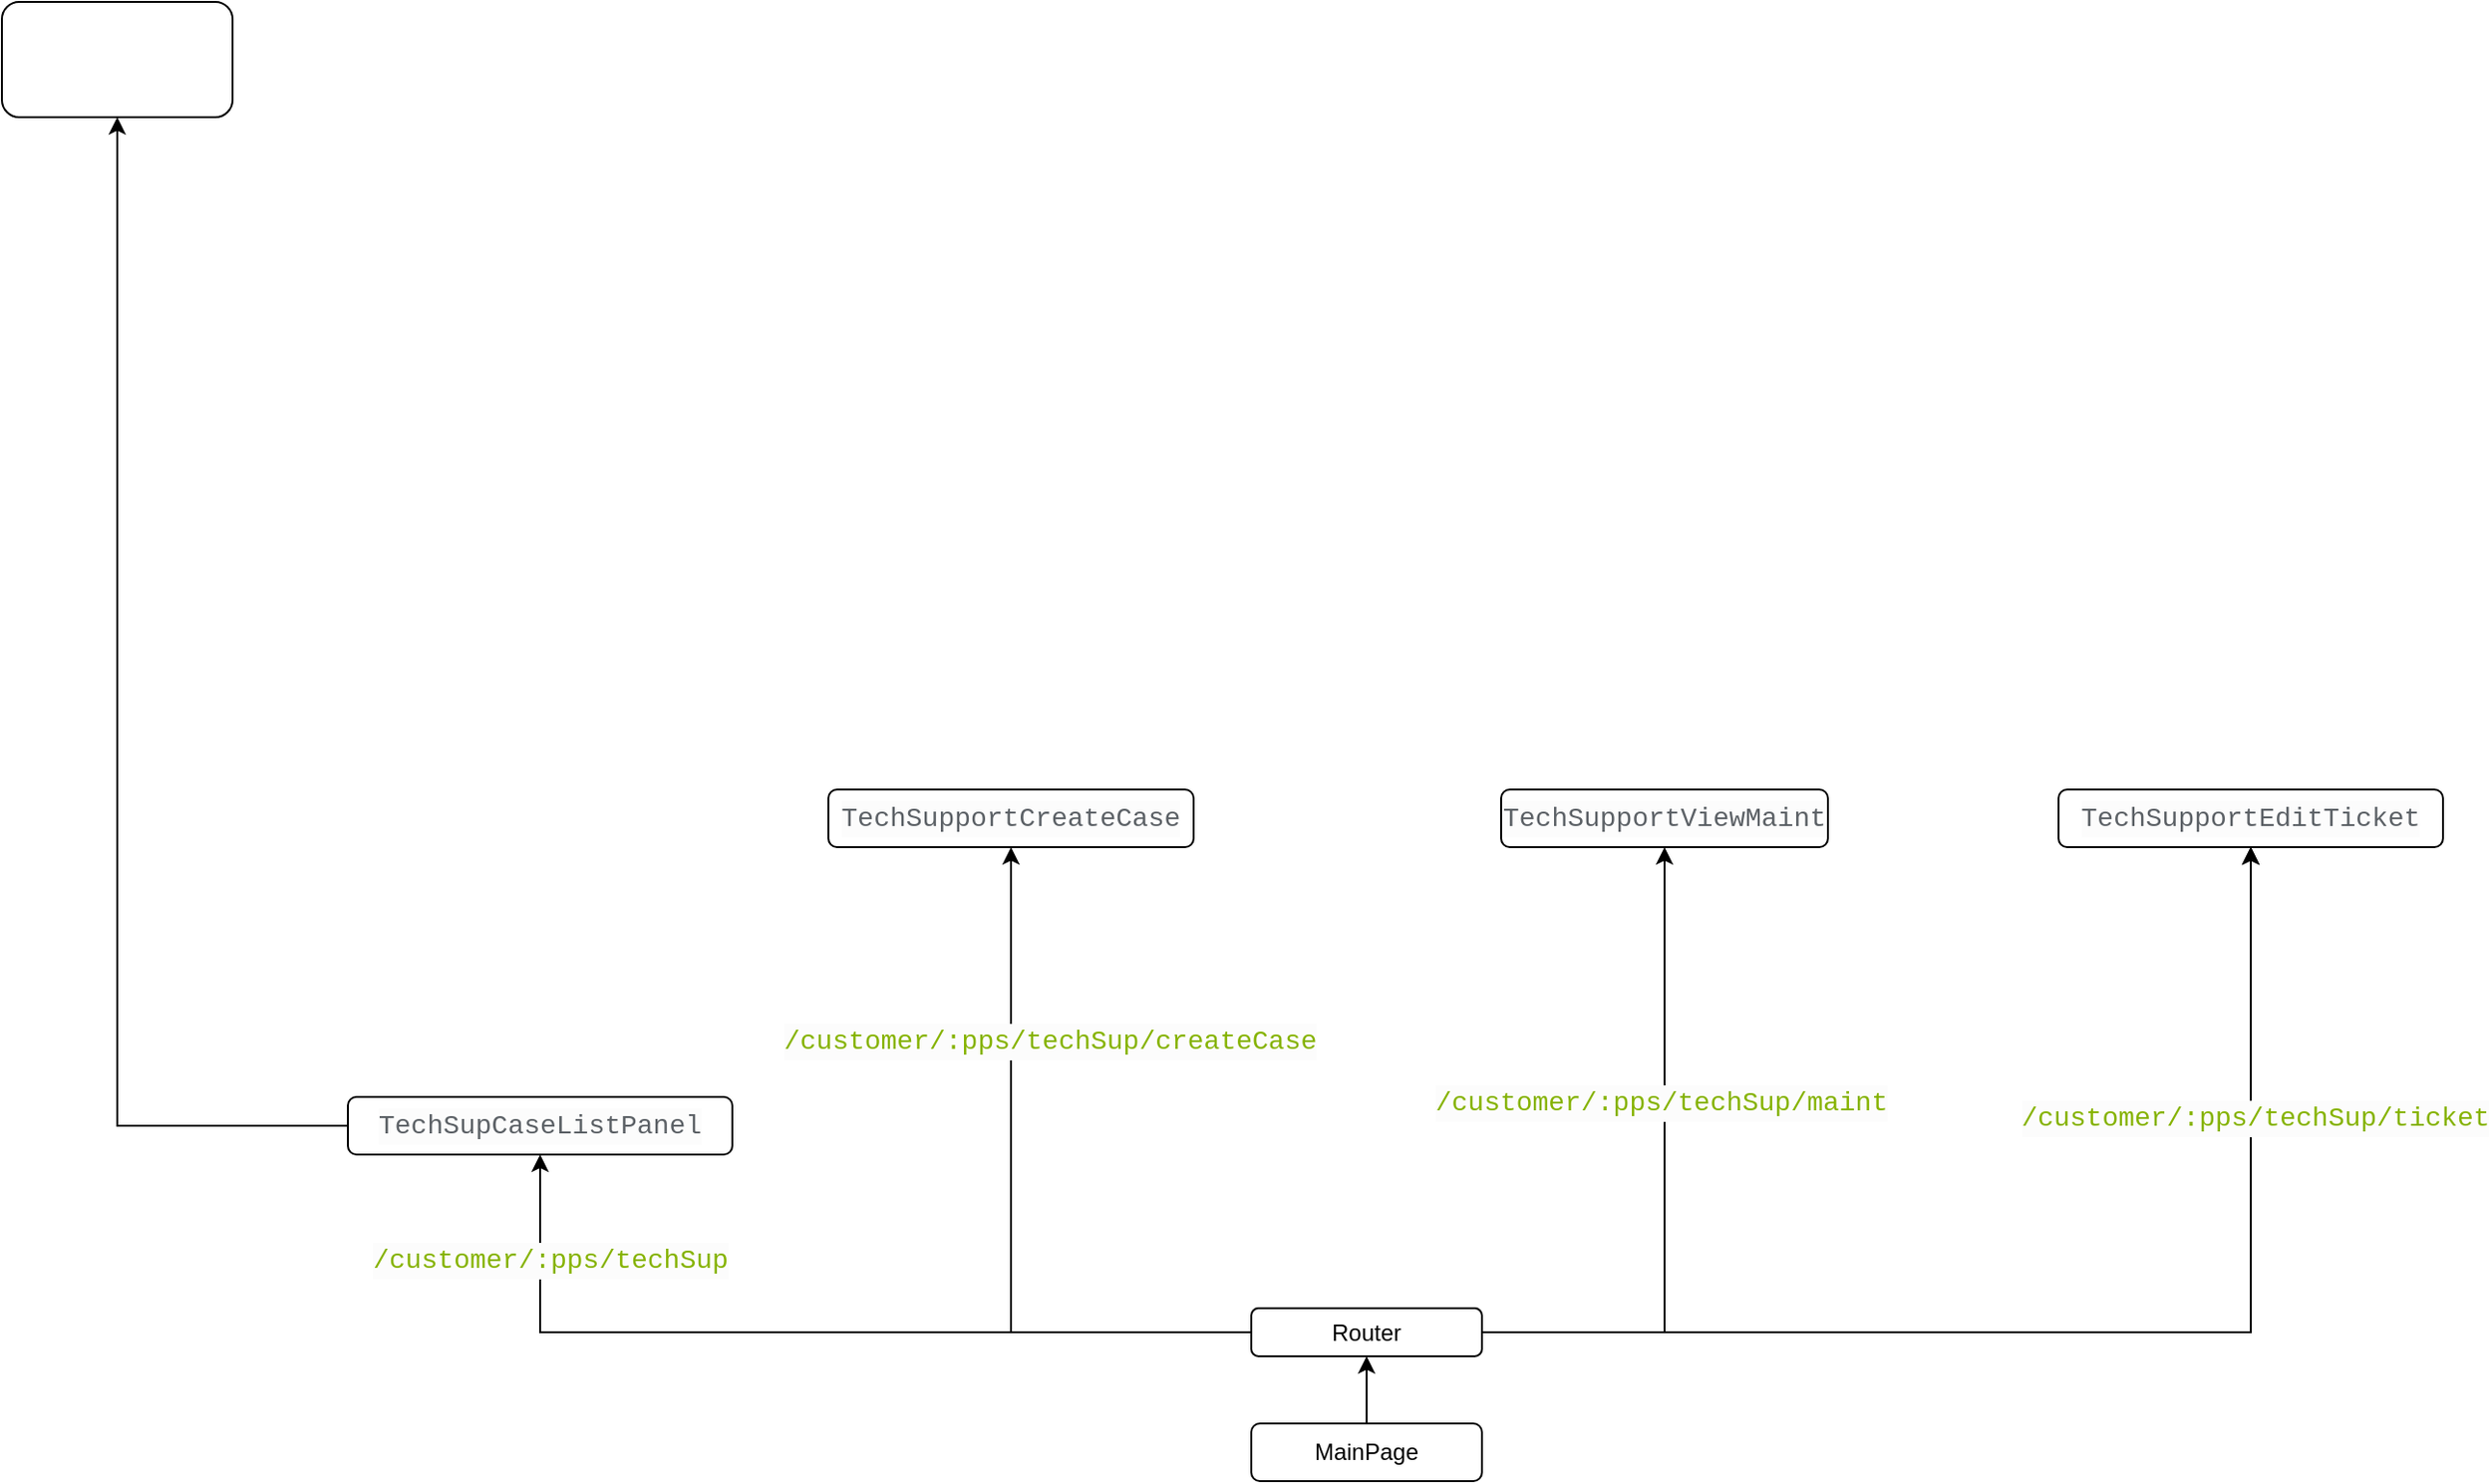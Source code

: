<mxfile version="20.2.2" type="github">
  <diagram id="O2VmL0b9vW7oK0DRmLxH" name="第 1 页">
    <mxGraphModel dx="1477" dy="849" grid="1" gridSize="10" guides="1" tooltips="1" connect="1" arrows="1" fold="1" page="1" pageScale="1" pageWidth="3300" pageHeight="4681" math="0" shadow="0">
      <root>
        <mxCell id="0" />
        <mxCell id="1" parent="0" />
        <mxCell id="RKvN3lWJfi6Z_vdyfoKV-32" value="" style="edgeStyle=orthogonalEdgeStyle;rounded=0;orthogonalLoop=1;jettySize=auto;html=1;" edge="1" parent="1" source="RKvN3lWJfi6Z_vdyfoKV-12" target="RKvN3lWJfi6Z_vdyfoKV-31">
          <mxGeometry relative="1" as="geometry" />
        </mxCell>
        <mxCell id="RKvN3lWJfi6Z_vdyfoKV-12" value="MainPage" style="rounded=1;whiteSpace=wrap;html=1;" vertex="1" parent="1">
          <mxGeometry x="1510" y="1020" width="120" height="30" as="geometry" />
        </mxCell>
        <mxCell id="RKvN3lWJfi6Z_vdyfoKV-34" value="" style="edgeStyle=orthogonalEdgeStyle;rounded=0;orthogonalLoop=1;jettySize=auto;html=1;" edge="1" parent="1" source="RKvN3lWJfi6Z_vdyfoKV-31" target="RKvN3lWJfi6Z_vdyfoKV-33">
          <mxGeometry relative="1" as="geometry" />
        </mxCell>
        <mxCell id="RKvN3lWJfi6Z_vdyfoKV-36" value="" style="edgeStyle=orthogonalEdgeStyle;rounded=0;orthogonalLoop=1;jettySize=auto;html=1;" edge="1" parent="1" source="RKvN3lWJfi6Z_vdyfoKV-31" target="RKvN3lWJfi6Z_vdyfoKV-35">
          <mxGeometry relative="1" as="geometry" />
        </mxCell>
        <mxCell id="RKvN3lWJfi6Z_vdyfoKV-37" value="" style="edgeStyle=orthogonalEdgeStyle;rounded=0;orthogonalLoop=1;jettySize=auto;html=1;" edge="1" parent="1" source="RKvN3lWJfi6Z_vdyfoKV-31" target="RKvN3lWJfi6Z_vdyfoKV-35">
          <mxGeometry relative="1" as="geometry" />
        </mxCell>
        <mxCell id="RKvN3lWJfi6Z_vdyfoKV-38" value="" style="edgeStyle=orthogonalEdgeStyle;rounded=0;orthogonalLoop=1;jettySize=auto;html=1;" edge="1" parent="1" source="RKvN3lWJfi6Z_vdyfoKV-31" target="RKvN3lWJfi6Z_vdyfoKV-35">
          <mxGeometry relative="1" as="geometry" />
        </mxCell>
        <mxCell id="RKvN3lWJfi6Z_vdyfoKV-49" value="&lt;div style=&quot;color: rgb(92, 97, 102); background-color: rgb(252, 252, 252); font-family: Consolas, &amp;quot;Courier New&amp;quot;, monospace; font-size: 14px; line-height: 19px;&quot;&gt;&lt;span style=&quot;color: #86b300;&quot;&gt;/customer/:pps/techSup/ticket&lt;/span&gt;&lt;/div&gt;" style="edgeLabel;html=1;align=center;verticalAlign=middle;resizable=0;points=[];" vertex="1" connectable="0" parent="RKvN3lWJfi6Z_vdyfoKV-38">
          <mxGeometry x="0.571" y="-2" relative="1" as="geometry">
            <mxPoint y="1" as="offset" />
          </mxGeometry>
        </mxCell>
        <mxCell id="RKvN3lWJfi6Z_vdyfoKV-40" value="" style="edgeStyle=orthogonalEdgeStyle;rounded=0;orthogonalLoop=1;jettySize=auto;html=1;" edge="1" parent="1" source="RKvN3lWJfi6Z_vdyfoKV-31" target="RKvN3lWJfi6Z_vdyfoKV-39">
          <mxGeometry relative="1" as="geometry" />
        </mxCell>
        <mxCell id="RKvN3lWJfi6Z_vdyfoKV-50" value="&lt;div style=&quot;color: rgb(92, 97, 102); background-color: rgb(252, 252, 252); font-family: Consolas, &amp;quot;Courier New&amp;quot;, monospace; font-size: 14px; line-height: 19px;&quot;&gt;&lt;span style=&quot;color: #86b300;&quot;&gt;/customer/:pps/techSup/createCase&lt;/span&gt;&lt;/div&gt;" style="edgeLabel;html=1;align=center;verticalAlign=middle;resizable=0;points=[];" vertex="1" connectable="0" parent="RKvN3lWJfi6Z_vdyfoKV-40">
          <mxGeometry x="0.46" y="-1" relative="1" as="geometry">
            <mxPoint x="19" y="-1" as="offset" />
          </mxGeometry>
        </mxCell>
        <mxCell id="RKvN3lWJfi6Z_vdyfoKV-47" value="" style="edgeStyle=orthogonalEdgeStyle;rounded=0;orthogonalLoop=1;jettySize=auto;html=1;" edge="1" parent="1" source="RKvN3lWJfi6Z_vdyfoKV-31" target="RKvN3lWJfi6Z_vdyfoKV-46">
          <mxGeometry relative="1" as="geometry" />
        </mxCell>
        <mxCell id="RKvN3lWJfi6Z_vdyfoKV-48" value="&lt;div style=&quot;color: rgb(92, 97, 102); background-color: rgb(252, 252, 252); font-family: Consolas, &amp;quot;Courier New&amp;quot;, monospace; font-size: 14px; line-height: 19px;&quot;&gt;&lt;span style=&quot;color: #86b300;&quot;&gt;/customer/:pps/techSup/maint&lt;/span&gt;&lt;/div&gt;" style="edgeLabel;html=1;align=center;verticalAlign=middle;resizable=0;points=[];" vertex="1" connectable="0" parent="RKvN3lWJfi6Z_vdyfoKV-47">
          <mxGeometry x="0.232" y="2" relative="1" as="geometry">
            <mxPoint y="-1" as="offset" />
          </mxGeometry>
        </mxCell>
        <mxCell id="RKvN3lWJfi6Z_vdyfoKV-31" value="Router" style="whiteSpace=wrap;html=1;rounded=1;" vertex="1" parent="1">
          <mxGeometry x="1510" y="960" width="120" height="25" as="geometry" />
        </mxCell>
        <mxCell id="RKvN3lWJfi6Z_vdyfoKV-53" value="" style="edgeStyle=orthogonalEdgeStyle;rounded=0;orthogonalLoop=1;jettySize=auto;html=1;" edge="1" parent="1" source="RKvN3lWJfi6Z_vdyfoKV-33" target="RKvN3lWJfi6Z_vdyfoKV-52">
          <mxGeometry relative="1" as="geometry" />
        </mxCell>
        <mxCell id="RKvN3lWJfi6Z_vdyfoKV-33" value="&lt;div style=&quot;color: rgb(92, 97, 102); background-color: rgb(252, 252, 252); font-family: Consolas, &amp;quot;Courier New&amp;quot;, monospace; font-size: 14px; line-height: 19px;&quot;&gt;TechSupCaseListPanel&lt;/div&gt;" style="whiteSpace=wrap;html=1;rounded=1;" vertex="1" parent="1">
          <mxGeometry x="1040" y="850" width="200" height="30" as="geometry" />
        </mxCell>
        <mxCell id="RKvN3lWJfi6Z_vdyfoKV-35" value="&lt;div style=&quot;color: rgb(92, 97, 102); background-color: rgb(252, 252, 252); font-family: Consolas, &amp;quot;Courier New&amp;quot;, monospace; font-size: 14px; line-height: 19px;&quot;&gt;TechSupportEditTicket&lt;/div&gt;" style="whiteSpace=wrap;html=1;rounded=1;" vertex="1" parent="1">
          <mxGeometry x="1930" y="690" width="200" height="30" as="geometry" />
        </mxCell>
        <mxCell id="RKvN3lWJfi6Z_vdyfoKV-39" value="&lt;div style=&quot;color: rgb(92, 97, 102); background-color: rgb(252, 252, 252); font-family: Consolas, &amp;quot;Courier New&amp;quot;, monospace; font-size: 14px; line-height: 19px;&quot;&gt;TechSupportCreateCase&lt;/div&gt;" style="whiteSpace=wrap;html=1;rounded=1;" vertex="1" parent="1">
          <mxGeometry x="1290" y="690" width="190" height="30" as="geometry" />
        </mxCell>
        <mxCell id="RKvN3lWJfi6Z_vdyfoKV-43" value="&lt;div style=&quot;color: rgb(92, 97, 102); background-color: rgb(252, 252, 252); font-family: Consolas, &amp;quot;Courier New&amp;quot;, monospace; font-size: 14px; line-height: 19px;&quot;&gt;&lt;span style=&quot;color: #86b300;&quot;&gt;/customer/:pps/techSup&lt;/span&gt;&lt;/div&gt;" style="text;html=1;align=center;verticalAlign=middle;resizable=0;points=[];autosize=1;strokeColor=none;fillColor=none;" vertex="1" parent="1">
          <mxGeometry x="1050" y="920" width="190" height="30" as="geometry" />
        </mxCell>
        <mxCell id="RKvN3lWJfi6Z_vdyfoKV-46" value="&lt;div style=&quot;color: rgb(92, 97, 102); background-color: rgb(252, 252, 252); font-family: Consolas, &amp;quot;Courier New&amp;quot;, monospace; font-size: 14px; line-height: 19px;&quot;&gt;TechSupportViewMaint&lt;/div&gt;" style="whiteSpace=wrap;html=1;rounded=1;" vertex="1" parent="1">
          <mxGeometry x="1640" y="690" width="170" height="30" as="geometry" />
        </mxCell>
        <mxCell id="RKvN3lWJfi6Z_vdyfoKV-52" value="" style="whiteSpace=wrap;html=1;rounded=1;" vertex="1" parent="1">
          <mxGeometry x="860" y="280" width="120" height="60" as="geometry" />
        </mxCell>
      </root>
    </mxGraphModel>
  </diagram>
</mxfile>
